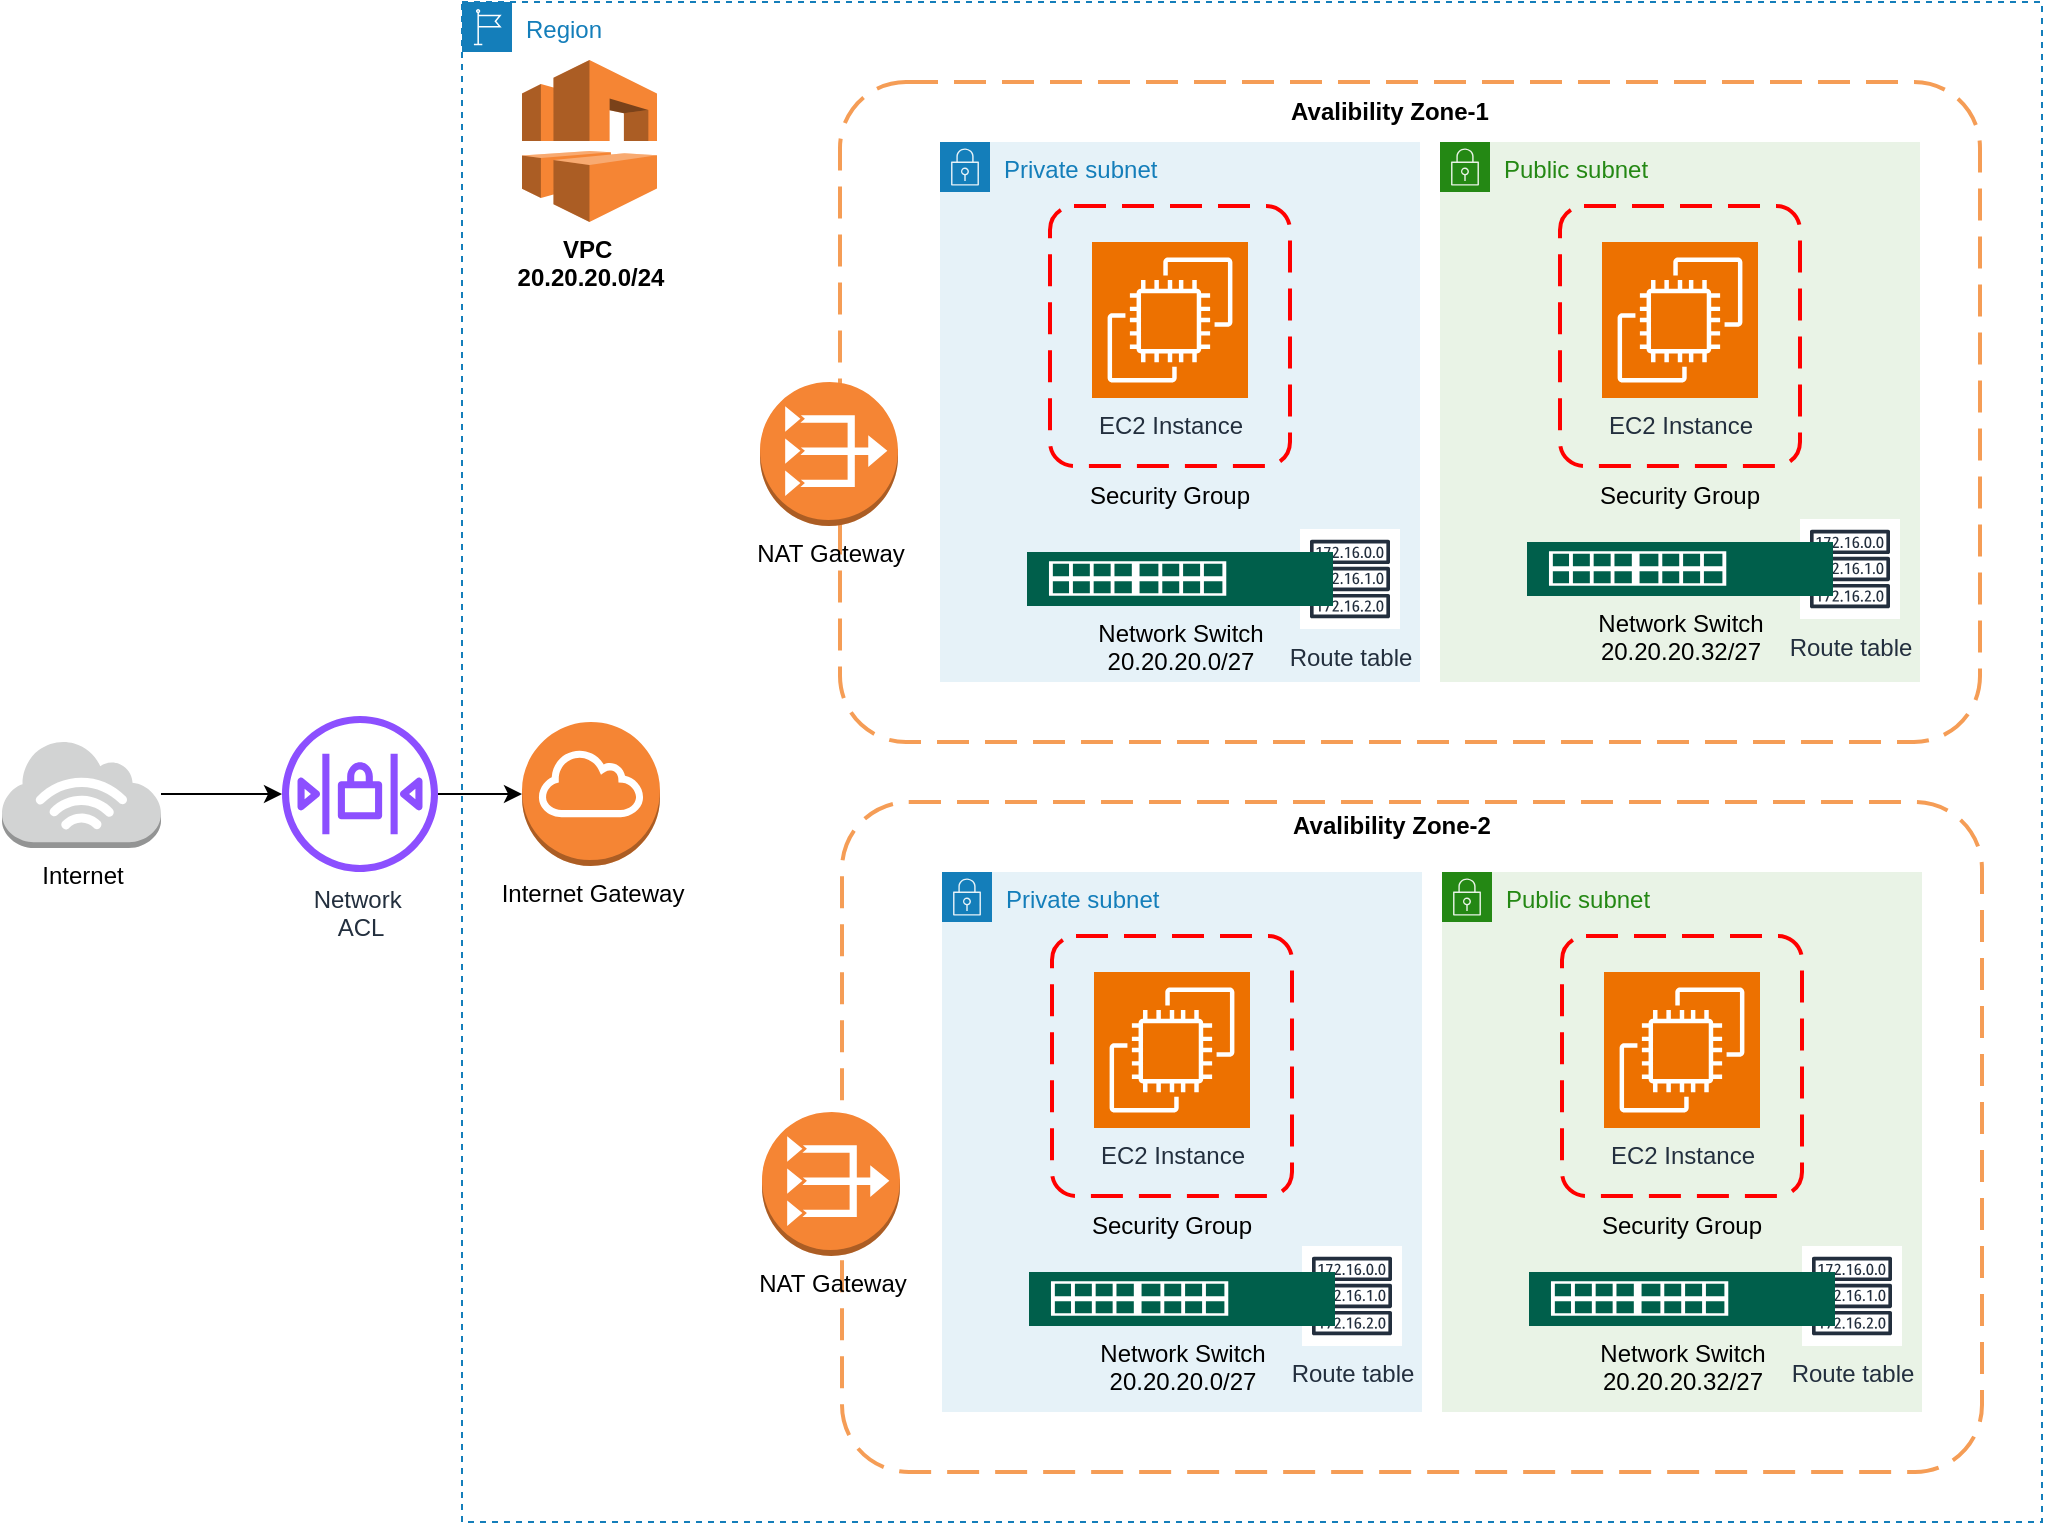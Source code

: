 <mxfile version="22.0.2" type="device">
  <diagram name="Page-1" id="4Jl9i59FHlRiOnBNe02I">
    <mxGraphModel dx="2230" dy="1788" grid="1" gridSize="10" guides="1" tooltips="1" connect="1" arrows="1" fold="1" page="1" pageScale="1" pageWidth="850" pageHeight="1100" math="0" shadow="0">
      <root>
        <mxCell id="0" />
        <mxCell id="1" parent="0" />
        <mxCell id="LTQf04DfmLpAWqj42fur-6" value="Region" style="points=[[0,0],[0.25,0],[0.5,0],[0.75,0],[1,0],[1,0.25],[1,0.5],[1,0.75],[1,1],[0.75,1],[0.5,1],[0.25,1],[0,1],[0,0.75],[0,0.5],[0,0.25]];outlineConnect=0;gradientColor=none;html=1;whiteSpace=wrap;fontSize=12;fontStyle=0;container=1;pointerEvents=0;collapsible=0;recursiveResize=0;shape=mxgraph.aws4.group;grIcon=mxgraph.aws4.group_region;strokeColor=#147EBA;fillColor=none;verticalAlign=top;align=left;spacingLeft=30;fontColor=#147EBA;dashed=1;" vertex="1" parent="1">
          <mxGeometry x="-20" y="-110" width="790" height="760" as="geometry" />
        </mxCell>
        <mxCell id="LTQf04DfmLpAWqj42fur-5" value="" style="rounded=1;arcSize=10;dashed=1;strokeColor=#F59D56;fillColor=none;gradientColor=none;dashPattern=8 4;strokeWidth=2;" vertex="1" parent="LTQf04DfmLpAWqj42fur-6">
          <mxGeometry x="189" y="40" width="570" height="330" as="geometry" />
        </mxCell>
        <mxCell id="LTQf04DfmLpAWqj42fur-2" value="&lt;b&gt;VPC&amp;nbsp;&lt;br&gt;20.20.20.0/24&lt;/b&gt;" style="outlineConnect=0;dashed=0;verticalLabelPosition=bottom;verticalAlign=top;align=center;html=1;shape=mxgraph.aws3.vpc;fillColor=#F58534;gradientColor=none;" vertex="1" parent="LTQf04DfmLpAWqj42fur-6">
          <mxGeometry x="30" y="29" width="67.5" height="81" as="geometry" />
        </mxCell>
        <mxCell id="LTQf04DfmLpAWqj42fur-1" value="NAT&amp;nbsp;Gateway" style="outlineConnect=0;dashed=0;verticalLabelPosition=bottom;verticalAlign=top;align=center;html=1;shape=mxgraph.aws3.vpc_nat_gateway;fillColor=#F58534;gradientColor=none;" vertex="1" parent="LTQf04DfmLpAWqj42fur-6">
          <mxGeometry x="149" y="190" width="69" height="72" as="geometry" />
        </mxCell>
        <mxCell id="LTQf04DfmLpAWqj42fur-17" value="&lt;b&gt;Avalibility Zone-1&lt;/b&gt;" style="text;strokeColor=none;align=center;fillColor=none;html=1;verticalAlign=middle;whiteSpace=wrap;rounded=0;" vertex="1" parent="LTQf04DfmLpAWqj42fur-6">
          <mxGeometry x="399" y="40" width="130" height="30" as="geometry" />
        </mxCell>
        <mxCell id="LTQf04DfmLpAWqj42fur-18" value="Private subnet" style="points=[[0,0],[0.25,0],[0.5,0],[0.75,0],[1,0],[1,0.25],[1,0.5],[1,0.75],[1,1],[0.75,1],[0.5,1],[0.25,1],[0,1],[0,0.75],[0,0.5],[0,0.25]];outlineConnect=0;gradientColor=none;html=1;whiteSpace=wrap;fontSize=12;fontStyle=0;container=1;pointerEvents=0;collapsible=0;recursiveResize=0;shape=mxgraph.aws4.group;grIcon=mxgraph.aws4.group_security_group;grStroke=0;strokeColor=#147EBA;fillColor=#E6F2F8;verticalAlign=top;align=left;spacingLeft=30;fontColor=#147EBA;dashed=0;" vertex="1" parent="LTQf04DfmLpAWqj42fur-6">
          <mxGeometry x="239" y="70" width="240" height="270" as="geometry" />
        </mxCell>
        <mxCell id="LTQf04DfmLpAWqj42fur-13" value="" style="rounded=1;arcSize=10;dashed=1;strokeColor=#ff0000;fillColor=none;gradientColor=none;dashPattern=8 4;strokeWidth=2;shadow=0;" vertex="1" parent="LTQf04DfmLpAWqj42fur-18">
          <mxGeometry x="55" y="32" width="120" height="130" as="geometry" />
        </mxCell>
        <mxCell id="LTQf04DfmLpAWqj42fur-8" value="EC2 Instance" style="sketch=0;points=[[0,0,0],[0.25,0,0],[0.5,0,0],[0.75,0,0],[1,0,0],[0,1,0],[0.25,1,0],[0.5,1,0],[0.75,1,0],[1,1,0],[0,0.25,0],[0,0.5,0],[0,0.75,0],[1,0.25,0],[1,0.5,0],[1,0.75,0]];outlineConnect=0;fontColor=#232F3E;fillColor=#ED7100;strokeColor=#ffffff;dashed=0;verticalLabelPosition=bottom;verticalAlign=top;align=center;html=1;fontSize=12;fontStyle=0;aspect=fixed;shape=mxgraph.aws4.resourceIcon;resIcon=mxgraph.aws4.ec2;" vertex="1" parent="LTQf04DfmLpAWqj42fur-18">
          <mxGeometry x="76" y="50" width="78" height="78" as="geometry" />
        </mxCell>
        <mxCell id="LTQf04DfmLpAWqj42fur-14" value="Security Group" style="text;strokeColor=none;align=center;fillColor=none;html=1;verticalAlign=middle;whiteSpace=wrap;rounded=0;" vertex="1" parent="LTQf04DfmLpAWqj42fur-18">
          <mxGeometry x="45" y="162" width="140" height="30" as="geometry" />
        </mxCell>
        <mxCell id="LTQf04DfmLpAWqj42fur-19" value="Public subnet" style="points=[[0,0],[0.25,0],[0.5,0],[0.75,0],[1,0],[1,0.25],[1,0.5],[1,0.75],[1,1],[0.75,1],[0.5,1],[0.25,1],[0,1],[0,0.75],[0,0.5],[0,0.25]];outlineConnect=0;gradientColor=none;html=1;whiteSpace=wrap;fontSize=12;fontStyle=0;container=1;pointerEvents=0;collapsible=0;recursiveResize=0;shape=mxgraph.aws4.group;grIcon=mxgraph.aws4.group_security_group;grStroke=0;strokeColor=#248814;fillColor=#E9F3E6;verticalAlign=top;align=left;spacingLeft=30;fontColor=#248814;dashed=0;" vertex="1" parent="LTQf04DfmLpAWqj42fur-6">
          <mxGeometry x="489" y="70" width="240" height="270" as="geometry" />
        </mxCell>
        <mxCell id="LTQf04DfmLpAWqj42fur-39" value="Route table" style="sketch=0;outlineConnect=0;fontColor=#232F3E;gradientColor=none;strokeColor=#232F3E;fillColor=#ffffff;dashed=0;verticalLabelPosition=bottom;verticalAlign=top;align=center;html=1;fontSize=12;fontStyle=0;aspect=fixed;shape=mxgraph.aws4.resourceIcon;resIcon=mxgraph.aws4.route_table;" vertex="1" parent="LTQf04DfmLpAWqj42fur-19">
          <mxGeometry x="180" y="188.5" width="50" height="50" as="geometry" />
        </mxCell>
        <mxCell id="LTQf04DfmLpAWqj42fur-24" value="Network Switch&lt;br&gt;20.20.20.32/27" style="sketch=0;pointerEvents=1;shadow=0;dashed=0;html=1;strokeColor=none;fillColor=#005F4B;labelPosition=center;verticalLabelPosition=bottom;verticalAlign=top;align=center;outlineConnect=0;shape=mxgraph.veeam2.physical_switch;" vertex="1" parent="LTQf04DfmLpAWqj42fur-19">
          <mxGeometry x="43.5" y="200" width="153" height="27" as="geometry" />
        </mxCell>
        <mxCell id="LTQf04DfmLpAWqj42fur-38" value="Route table" style="sketch=0;outlineConnect=0;fontColor=#232F3E;gradientColor=none;strokeColor=#232F3E;fillColor=#ffffff;dashed=0;verticalLabelPosition=bottom;verticalAlign=top;align=center;html=1;fontSize=12;fontStyle=0;aspect=fixed;shape=mxgraph.aws4.resourceIcon;resIcon=mxgraph.aws4.route_table;" vertex="1" parent="LTQf04DfmLpAWqj42fur-6">
          <mxGeometry x="419" y="263.5" width="50" height="50" as="geometry" />
        </mxCell>
        <mxCell id="LTQf04DfmLpAWqj42fur-12" value="Network Switch&lt;br&gt;20.20.20.0/27" style="sketch=0;pointerEvents=1;shadow=0;dashed=0;html=1;strokeColor=none;fillColor=#005F4B;labelPosition=center;verticalLabelPosition=bottom;verticalAlign=top;align=center;outlineConnect=0;shape=mxgraph.veeam2.physical_switch;" vertex="1" parent="LTQf04DfmLpAWqj42fur-6">
          <mxGeometry x="282.5" y="275" width="153" height="27" as="geometry" />
        </mxCell>
        <mxCell id="LTQf04DfmLpAWqj42fur-4" value="Internet Gateway" style="outlineConnect=0;dashed=0;verticalLabelPosition=bottom;verticalAlign=top;align=center;html=1;shape=mxgraph.aws3.internet_gateway;fillColor=#F58534;gradientColor=none;" vertex="1" parent="LTQf04DfmLpAWqj42fur-6">
          <mxGeometry x="30" y="360" width="69" height="72" as="geometry" />
        </mxCell>
        <mxCell id="LTQf04DfmLpAWqj42fur-21" value="" style="rounded=1;arcSize=10;dashed=1;strokeColor=#ff0000;fillColor=none;gradientColor=none;dashPattern=8 4;strokeWidth=2;shadow=0;" vertex="1" parent="LTQf04DfmLpAWqj42fur-6">
          <mxGeometry x="549" y="102" width="120" height="130" as="geometry" />
        </mxCell>
        <mxCell id="LTQf04DfmLpAWqj42fur-22" value="EC2 Instance" style="sketch=0;points=[[0,0,0],[0.25,0,0],[0.5,0,0],[0.75,0,0],[1,0,0],[0,1,0],[0.25,1,0],[0.5,1,0],[0.75,1,0],[1,1,0],[0,0.25,0],[0,0.5,0],[0,0.75,0],[1,0.25,0],[1,0.5,0],[1,0.75,0]];outlineConnect=0;fontColor=#232F3E;fillColor=#ED7100;strokeColor=#ffffff;dashed=0;verticalLabelPosition=bottom;verticalAlign=top;align=center;html=1;fontSize=12;fontStyle=0;aspect=fixed;shape=mxgraph.aws4.resourceIcon;resIcon=mxgraph.aws4.ec2;" vertex="1" parent="LTQf04DfmLpAWqj42fur-6">
          <mxGeometry x="570" y="120" width="78" height="78" as="geometry" />
        </mxCell>
        <mxCell id="LTQf04DfmLpAWqj42fur-23" value="Security Group" style="text;strokeColor=none;align=center;fillColor=none;html=1;verticalAlign=middle;whiteSpace=wrap;rounded=0;" vertex="1" parent="LTQf04DfmLpAWqj42fur-6">
          <mxGeometry x="539" y="232" width="140" height="30" as="geometry" />
        </mxCell>
        <mxCell id="LTQf04DfmLpAWqj42fur-47" value="" style="edgeStyle=orthogonalEdgeStyle;rounded=0;orthogonalLoop=1;jettySize=auto;html=1;" edge="1" parent="1" source="LTQf04DfmLpAWqj42fur-20" target="LTQf04DfmLpAWqj42fur-4">
          <mxGeometry relative="1" as="geometry" />
        </mxCell>
        <mxCell id="LTQf04DfmLpAWqj42fur-20" value="Network&amp;nbsp;&lt;br&gt;ACL" style="sketch=0;outlineConnect=0;fontColor=#232F3E;gradientColor=none;fillColor=#8C4FFF;strokeColor=none;dashed=0;verticalLabelPosition=bottom;verticalAlign=top;align=center;html=1;fontSize=12;fontStyle=0;aspect=fixed;pointerEvents=1;shape=mxgraph.aws4.network_access_control_list;" vertex="1" parent="1">
          <mxGeometry x="-110" y="247" width="78" height="78" as="geometry" />
        </mxCell>
        <mxCell id="LTQf04DfmLpAWqj42fur-25" value="" style="rounded=1;arcSize=10;dashed=1;strokeColor=#F59D56;fillColor=none;gradientColor=none;dashPattern=8 4;strokeWidth=2;" vertex="1" parent="1">
          <mxGeometry x="170" y="290" width="570" height="335" as="geometry" />
        </mxCell>
        <mxCell id="LTQf04DfmLpAWqj42fur-26" value="NAT&amp;nbsp;Gateway" style="outlineConnect=0;dashed=0;verticalLabelPosition=bottom;verticalAlign=top;align=center;html=1;shape=mxgraph.aws3.vpc_nat_gateway;fillColor=#F58534;gradientColor=none;" vertex="1" parent="1">
          <mxGeometry x="130" y="445" width="69" height="72" as="geometry" />
        </mxCell>
        <mxCell id="LTQf04DfmLpAWqj42fur-27" value="&lt;b&gt;Avalibility Zone-2&lt;/b&gt;" style="text;strokeColor=none;align=center;fillColor=none;html=1;verticalAlign=middle;whiteSpace=wrap;rounded=0;" vertex="1" parent="1">
          <mxGeometry x="380" y="287" width="130" height="30" as="geometry" />
        </mxCell>
        <mxCell id="LTQf04DfmLpAWqj42fur-28" value="Private subnet" style="points=[[0,0],[0.25,0],[0.5,0],[0.75,0],[1,0],[1,0.25],[1,0.5],[1,0.75],[1,1],[0.75,1],[0.5,1],[0.25,1],[0,1],[0,0.75],[0,0.5],[0,0.25]];outlineConnect=0;gradientColor=none;html=1;whiteSpace=wrap;fontSize=12;fontStyle=0;container=1;pointerEvents=0;collapsible=0;recursiveResize=0;shape=mxgraph.aws4.group;grIcon=mxgraph.aws4.group_security_group;grStroke=0;strokeColor=#147EBA;fillColor=#E6F2F8;verticalAlign=top;align=left;spacingLeft=30;fontColor=#147EBA;dashed=0;" vertex="1" parent="1">
          <mxGeometry x="220" y="325" width="240" height="270" as="geometry" />
        </mxCell>
        <mxCell id="LTQf04DfmLpAWqj42fur-29" value="" style="rounded=1;arcSize=10;dashed=1;strokeColor=#ff0000;fillColor=none;gradientColor=none;dashPattern=8 4;strokeWidth=2;shadow=0;" vertex="1" parent="LTQf04DfmLpAWqj42fur-28">
          <mxGeometry x="55" y="32" width="120" height="130" as="geometry" />
        </mxCell>
        <mxCell id="LTQf04DfmLpAWqj42fur-30" value="EC2 Instance" style="sketch=0;points=[[0,0,0],[0.25,0,0],[0.5,0,0],[0.75,0,0],[1,0,0],[0,1,0],[0.25,1,0],[0.5,1,0],[0.75,1,0],[1,1,0],[0,0.25,0],[0,0.5,0],[0,0.75,0],[1,0.25,0],[1,0.5,0],[1,0.75,0]];outlineConnect=0;fontColor=#232F3E;fillColor=#ED7100;strokeColor=#ffffff;dashed=0;verticalLabelPosition=bottom;verticalAlign=top;align=center;html=1;fontSize=12;fontStyle=0;aspect=fixed;shape=mxgraph.aws4.resourceIcon;resIcon=mxgraph.aws4.ec2;" vertex="1" parent="LTQf04DfmLpAWqj42fur-28">
          <mxGeometry x="76" y="50" width="78" height="78" as="geometry" />
        </mxCell>
        <mxCell id="LTQf04DfmLpAWqj42fur-31" value="Security Group" style="text;strokeColor=none;align=center;fillColor=none;html=1;verticalAlign=middle;whiteSpace=wrap;rounded=0;" vertex="1" parent="LTQf04DfmLpAWqj42fur-28">
          <mxGeometry x="45" y="162" width="140" height="30" as="geometry" />
        </mxCell>
        <mxCell id="LTQf04DfmLpAWqj42fur-40" value="Route table" style="sketch=0;outlineConnect=0;fontColor=#232F3E;gradientColor=none;strokeColor=#232F3E;fillColor=#ffffff;dashed=0;verticalLabelPosition=bottom;verticalAlign=top;align=center;html=1;fontSize=12;fontStyle=0;aspect=fixed;shape=mxgraph.aws4.resourceIcon;resIcon=mxgraph.aws4.route_table;" vertex="1" parent="LTQf04DfmLpAWqj42fur-28">
          <mxGeometry x="180" y="187" width="50" height="50" as="geometry" />
        </mxCell>
        <mxCell id="LTQf04DfmLpAWqj42fur-32" value="Network Switch&lt;br&gt;20.20.20.0/27" style="sketch=0;pointerEvents=1;shadow=0;dashed=0;html=1;strokeColor=none;fillColor=#005F4B;labelPosition=center;verticalLabelPosition=bottom;verticalAlign=top;align=center;outlineConnect=0;shape=mxgraph.veeam2.physical_switch;" vertex="1" parent="1">
          <mxGeometry x="263.5" y="525" width="153" height="27" as="geometry" />
        </mxCell>
        <mxCell id="LTQf04DfmLpAWqj42fur-33" value="Public subnet" style="points=[[0,0],[0.25,0],[0.5,0],[0.75,0],[1,0],[1,0.25],[1,0.5],[1,0.75],[1,1],[0.75,1],[0.5,1],[0.25,1],[0,1],[0,0.75],[0,0.5],[0,0.25]];outlineConnect=0;gradientColor=none;html=1;whiteSpace=wrap;fontSize=12;fontStyle=0;container=1;pointerEvents=0;collapsible=0;recursiveResize=0;shape=mxgraph.aws4.group;grIcon=mxgraph.aws4.group_security_group;grStroke=0;strokeColor=#248814;fillColor=#E9F3E6;verticalAlign=top;align=left;spacingLeft=30;fontColor=#248814;dashed=0;" vertex="1" parent="1">
          <mxGeometry x="470" y="325" width="240" height="270" as="geometry" />
        </mxCell>
        <mxCell id="LTQf04DfmLpAWqj42fur-41" value="Route table" style="sketch=0;outlineConnect=0;fontColor=#232F3E;gradientColor=none;strokeColor=#232F3E;fillColor=#ffffff;dashed=0;verticalLabelPosition=bottom;verticalAlign=top;align=center;html=1;fontSize=12;fontStyle=0;aspect=fixed;shape=mxgraph.aws4.resourceIcon;resIcon=mxgraph.aws4.route_table;" vertex="1" parent="LTQf04DfmLpAWqj42fur-33">
          <mxGeometry x="180" y="187" width="50" height="50" as="geometry" />
        </mxCell>
        <mxCell id="LTQf04DfmLpAWqj42fur-34" value="Network Switch&lt;br&gt;20.20.20.32/27" style="sketch=0;pointerEvents=1;shadow=0;dashed=0;html=1;strokeColor=none;fillColor=#005F4B;labelPosition=center;verticalLabelPosition=bottom;verticalAlign=top;align=center;outlineConnect=0;shape=mxgraph.veeam2.physical_switch;" vertex="1" parent="LTQf04DfmLpAWqj42fur-33">
          <mxGeometry x="43.5" y="200" width="153" height="27" as="geometry" />
        </mxCell>
        <mxCell id="LTQf04DfmLpAWqj42fur-35" value="" style="rounded=1;arcSize=10;dashed=1;strokeColor=#ff0000;fillColor=none;gradientColor=none;dashPattern=8 4;strokeWidth=2;shadow=0;" vertex="1" parent="1">
          <mxGeometry x="530" y="357" width="120" height="130" as="geometry" />
        </mxCell>
        <mxCell id="LTQf04DfmLpAWqj42fur-36" value="EC2 Instance" style="sketch=0;points=[[0,0,0],[0.25,0,0],[0.5,0,0],[0.75,0,0],[1,0,0],[0,1,0],[0.25,1,0],[0.5,1,0],[0.75,1,0],[1,1,0],[0,0.25,0],[0,0.5,0],[0,0.75,0],[1,0.25,0],[1,0.5,0],[1,0.75,0]];outlineConnect=0;fontColor=#232F3E;fillColor=#ED7100;strokeColor=#ffffff;dashed=0;verticalLabelPosition=bottom;verticalAlign=top;align=center;html=1;fontSize=12;fontStyle=0;aspect=fixed;shape=mxgraph.aws4.resourceIcon;resIcon=mxgraph.aws4.ec2;" vertex="1" parent="1">
          <mxGeometry x="551" y="375" width="78" height="78" as="geometry" />
        </mxCell>
        <mxCell id="LTQf04DfmLpAWqj42fur-37" value="Security Group" style="text;strokeColor=none;align=center;fillColor=none;html=1;verticalAlign=middle;whiteSpace=wrap;rounded=0;" vertex="1" parent="1">
          <mxGeometry x="520" y="487" width="140" height="30" as="geometry" />
        </mxCell>
        <mxCell id="LTQf04DfmLpAWqj42fur-46" value="" style="edgeStyle=orthogonalEdgeStyle;rounded=0;orthogonalLoop=1;jettySize=auto;html=1;" edge="1" parent="1" source="LTQf04DfmLpAWqj42fur-45" target="LTQf04DfmLpAWqj42fur-20">
          <mxGeometry relative="1" as="geometry" />
        </mxCell>
        <mxCell id="LTQf04DfmLpAWqj42fur-45" value="Internet" style="outlineConnect=0;dashed=0;verticalLabelPosition=bottom;verticalAlign=top;align=center;html=1;shape=mxgraph.aws3.internet_3;fillColor=#D2D3D3;gradientColor=none;" vertex="1" parent="1">
          <mxGeometry x="-250" y="259" width="79.5" height="54" as="geometry" />
        </mxCell>
      </root>
    </mxGraphModel>
  </diagram>
</mxfile>

